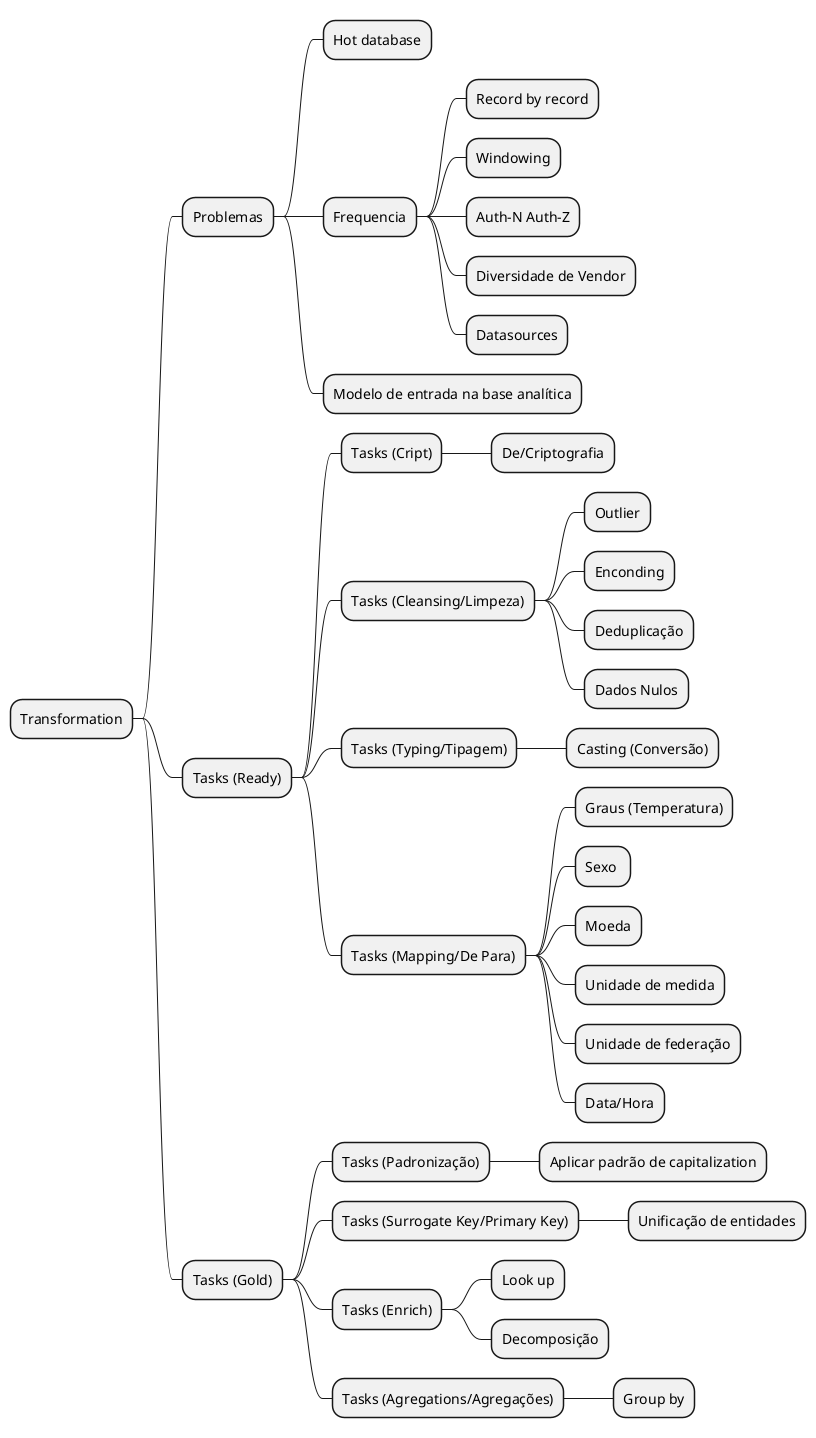 @startmindmap
* Transformation
** Problemas
*** Hot database
*** Frequencia
**** Record by record
**** Windowing
**** Auth-N Auth-Z
**** Diversidade de Vendor
**** Datasources
*** Modelo de entrada na base analítica

** Tasks (Ready)
*** Tasks (Cript)
**** De/Criptografia
*** Tasks (Cleansing/Limpeza)
**** Outlier
**** Enconding
**** Deduplicação
**** Dados Nulos
*** Tasks (Typing/Tipagem)
**** Casting (Conversão)
*** Tasks (Mapping/De Para)
**** Graus (Temperatura)
**** Sexo 
**** Moeda
**** Unidade de medida
**** Unidade de federação
**** Data/Hora

** Tasks (Gold)
*** Tasks (Padronização)
**** Aplicar padrão de capitalization

*** Tasks (Surrogate Key/Primary Key)
**** Unificação de entidades

*** Tasks (Enrich)
**** Look up
**** Decomposição

*** Tasks (Agregations/Agregações)
**** Group by
@endmindmap
